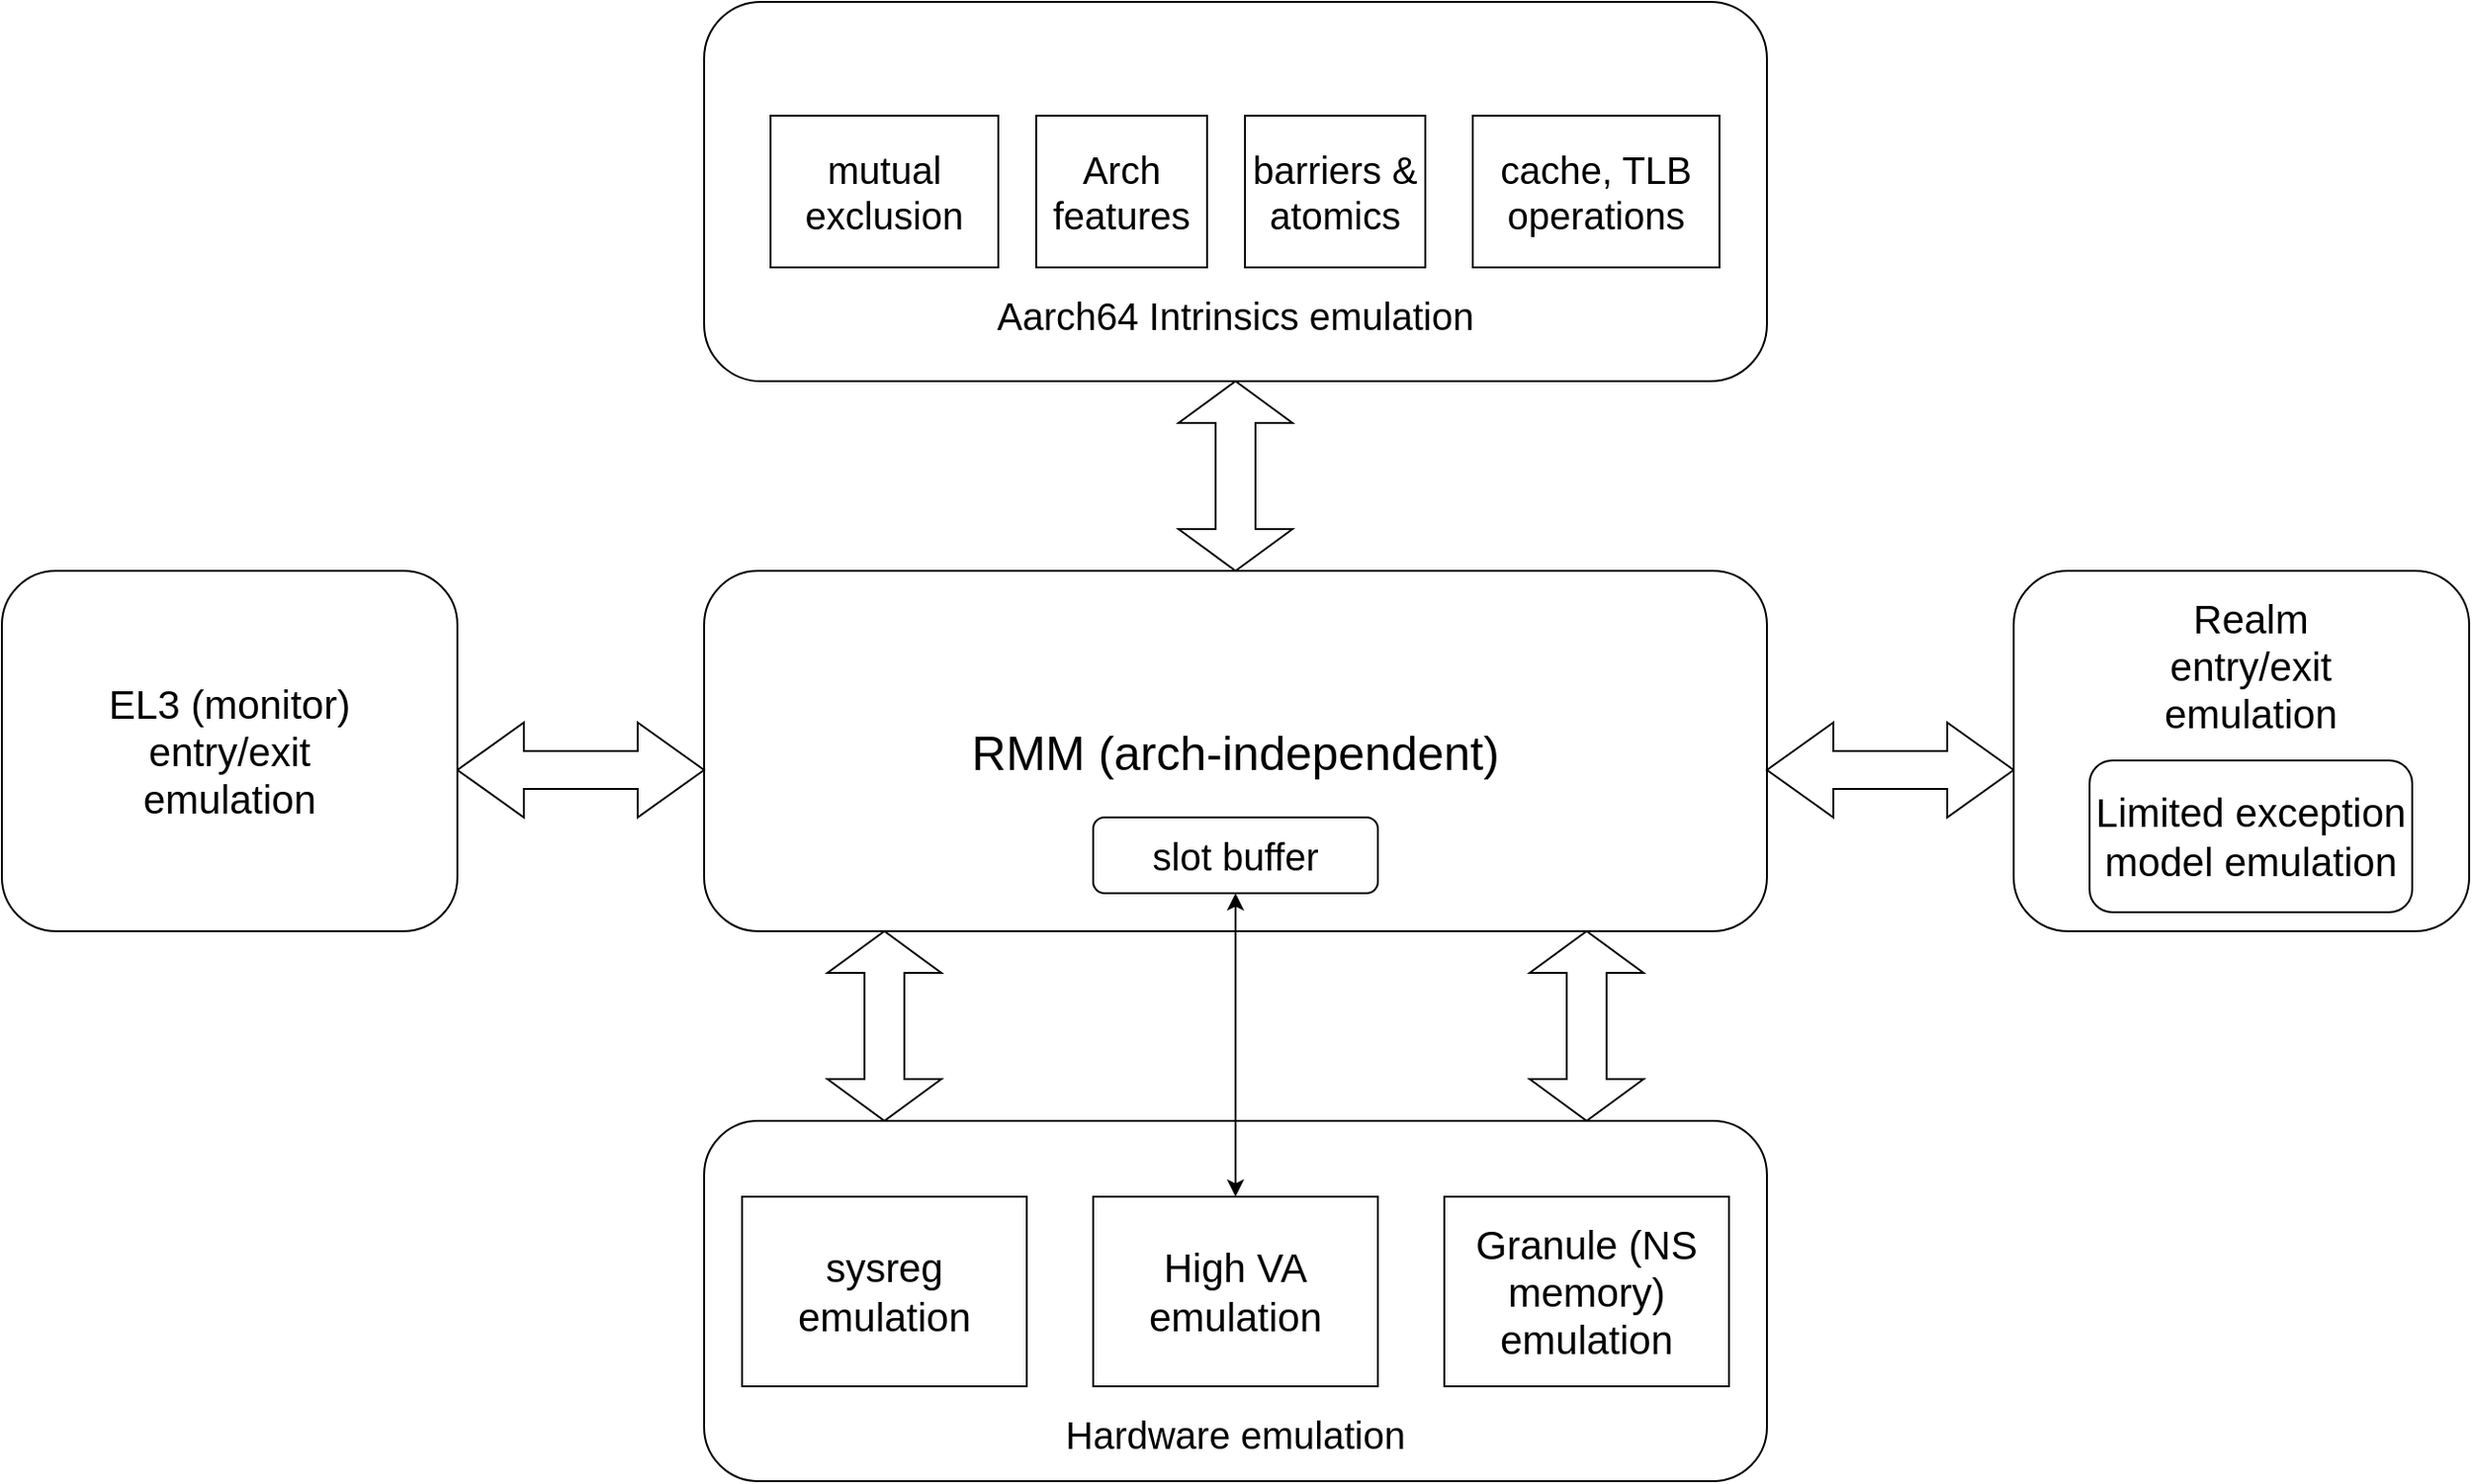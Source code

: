 <mxfile version="20.8.23" type="github">
  <diagram name="第 1 页" id="_ft1_ogU57z6ifeGg3HV">
    <mxGraphModel dx="973" dy="989" grid="1" gridSize="10" guides="1" tooltips="1" connect="1" arrows="1" fold="1" page="0" pageScale="1" pageWidth="2339" pageHeight="3300" math="0" shadow="0">
      <root>
        <mxCell id="0" />
        <mxCell id="1" parent="0" />
        <mxCell id="WEMd-4f8y04v5PAI4ZZ1-1" value="&lt;font style=&quot;font-size: 25px;&quot;&gt;RMM (arch-independent)&lt;/font&gt;" style="rounded=1;whiteSpace=wrap;html=1;" vertex="1" parent="1">
          <mxGeometry x="500" y="200" width="560" height="190" as="geometry" />
        </mxCell>
        <mxCell id="WEMd-4f8y04v5PAI4ZZ1-2" value="slot buffer" style="rounded=1;whiteSpace=wrap;html=1;fontSize=20;" vertex="1" parent="1">
          <mxGeometry x="705" y="330" width="150" height="40" as="geometry" />
        </mxCell>
        <mxCell id="WEMd-4f8y04v5PAI4ZZ1-13" value="" style="html=1;shadow=0;dashed=0;align=center;verticalAlign=middle;shape=mxgraph.arrows2.twoWayArrow;dy=0.6;dx=35;fontSize=25;" vertex="1" parent="1">
          <mxGeometry x="1060" y="280" width="130" height="50" as="geometry" />
        </mxCell>
        <mxCell id="WEMd-4f8y04v5PAI4ZZ1-14" value="" style="group" vertex="1" connectable="0" parent="1">
          <mxGeometry x="1190" y="200" width="240" height="190" as="geometry" />
        </mxCell>
        <mxCell id="WEMd-4f8y04v5PAI4ZZ1-10" value="" style="rounded=1;whiteSpace=wrap;html=1;fontSize=21;" vertex="1" parent="WEMd-4f8y04v5PAI4ZZ1-14">
          <mxGeometry width="240" height="190" as="geometry" />
        </mxCell>
        <mxCell id="WEMd-4f8y04v5PAI4ZZ1-11" value="Limited exception model emulation" style="rounded=1;whiteSpace=wrap;html=1;fontSize=21;" vertex="1" parent="WEMd-4f8y04v5PAI4ZZ1-14">
          <mxGeometry x="40" y="100" width="170" height="80" as="geometry" />
        </mxCell>
        <mxCell id="WEMd-4f8y04v5PAI4ZZ1-12" value="Realm entry/exit emulation" style="text;html=1;strokeColor=none;fillColor=none;align=center;verticalAlign=middle;whiteSpace=wrap;rounded=0;fontSize=21;" vertex="1" parent="WEMd-4f8y04v5PAI4ZZ1-14">
          <mxGeometry x="65" y="10" width="120" height="80" as="geometry" />
        </mxCell>
        <mxCell id="WEMd-4f8y04v5PAI4ZZ1-16" value="" style="html=1;shadow=0;dashed=0;align=center;verticalAlign=middle;shape=mxgraph.arrows2.twoWayArrow;dy=0.6;dx=35;fontSize=25;" vertex="1" parent="1">
          <mxGeometry x="370" y="280" width="130" height="50" as="geometry" />
        </mxCell>
        <mxCell id="WEMd-4f8y04v5PAI4ZZ1-18" value="" style="rounded=1;whiteSpace=wrap;html=1;fontSize=21;" vertex="1" parent="1">
          <mxGeometry x="130" y="200" width="240" height="190" as="geometry" />
        </mxCell>
        <mxCell id="WEMd-4f8y04v5PAI4ZZ1-20" value="EL3 (monitor) entry/exit emulation" style="text;html=1;strokeColor=none;fillColor=none;align=center;verticalAlign=middle;whiteSpace=wrap;rounded=0;fontSize=21;" vertex="1" parent="1">
          <mxGeometry x="175" y="255" width="150" height="80" as="geometry" />
        </mxCell>
        <mxCell id="WEMd-4f8y04v5PAI4ZZ1-23" value="" style="html=1;shadow=0;dashed=0;align=center;verticalAlign=middle;shape=mxgraph.arrows2.twoWayArrow;dy=0.65;dx=22;fontSize=25;rotation=90;" vertex="1" parent="1">
          <mxGeometry x="545" y="410" width="100" height="60" as="geometry" />
        </mxCell>
        <mxCell id="WEMd-4f8y04v5PAI4ZZ1-25" value="" style="group" vertex="1" connectable="0" parent="1">
          <mxGeometry x="500" y="490" width="560" height="190" as="geometry" />
        </mxCell>
        <mxCell id="WEMd-4f8y04v5PAI4ZZ1-3" value="" style="rounded=1;whiteSpace=wrap;html=1;" vertex="1" parent="WEMd-4f8y04v5PAI4ZZ1-25">
          <mxGeometry width="560" height="190" as="geometry" />
        </mxCell>
        <mxCell id="WEMd-4f8y04v5PAI4ZZ1-4" value="Hardware emulation" style="text;html=1;strokeColor=none;fillColor=none;align=center;verticalAlign=middle;whiteSpace=wrap;rounded=0;fontSize=20;" vertex="1" parent="WEMd-4f8y04v5PAI4ZZ1-25">
          <mxGeometry x="150" y="150" width="260" height="30" as="geometry" />
        </mxCell>
        <mxCell id="WEMd-4f8y04v5PAI4ZZ1-6" value="&lt;font style=&quot;font-size: 21px;&quot;&gt;sysreg emulation&lt;/font&gt;" style="rounded=0;whiteSpace=wrap;html=1;fontSize=20;" vertex="1" parent="WEMd-4f8y04v5PAI4ZZ1-25">
          <mxGeometry x="20" y="40" width="150" height="100" as="geometry" />
        </mxCell>
        <mxCell id="WEMd-4f8y04v5PAI4ZZ1-7" value="&lt;font style=&quot;font-size: 21px;&quot;&gt;High VA emulation&lt;/font&gt;" style="rounded=0;whiteSpace=wrap;html=1;fontSize=20;" vertex="1" parent="WEMd-4f8y04v5PAI4ZZ1-25">
          <mxGeometry x="205" y="40" width="150" height="100" as="geometry" />
        </mxCell>
        <mxCell id="WEMd-4f8y04v5PAI4ZZ1-8" value="&lt;font style=&quot;font-size: 21px;&quot;&gt;Granule (NS memory) emulation&lt;/font&gt;" style="rounded=0;whiteSpace=wrap;html=1;fontSize=20;" vertex="1" parent="WEMd-4f8y04v5PAI4ZZ1-25">
          <mxGeometry x="390" y="40" width="150" height="100" as="geometry" />
        </mxCell>
        <mxCell id="WEMd-4f8y04v5PAI4ZZ1-26" style="edgeStyle=orthogonalEdgeStyle;rounded=0;orthogonalLoop=1;jettySize=auto;html=1;exitX=0.5;exitY=0;exitDx=0;exitDy=0;entryX=0.5;entryY=1;entryDx=0;entryDy=0;fontSize=25;startArrow=classic;startFill=1;" edge="1" parent="1" source="WEMd-4f8y04v5PAI4ZZ1-7" target="WEMd-4f8y04v5PAI4ZZ1-2">
          <mxGeometry relative="1" as="geometry" />
        </mxCell>
        <mxCell id="WEMd-4f8y04v5PAI4ZZ1-27" value="" style="html=1;shadow=0;dashed=0;align=center;verticalAlign=middle;shape=mxgraph.arrows2.twoWayArrow;dy=0.65;dx=22;fontSize=25;rotation=90;" vertex="1" parent="1">
          <mxGeometry x="915" y="410" width="100" height="60" as="geometry" />
        </mxCell>
        <mxCell id="WEMd-4f8y04v5PAI4ZZ1-40" value="" style="html=1;shadow=0;dashed=0;align=center;verticalAlign=middle;shape=mxgraph.arrows2.twoWayArrow;dy=0.65;dx=22;fontSize=25;rotation=90;" vertex="1" parent="1">
          <mxGeometry x="730" y="120" width="100" height="60" as="geometry" />
        </mxCell>
        <mxCell id="WEMd-4f8y04v5PAI4ZZ1-30" value="" style="rounded=1;whiteSpace=wrap;html=1;fontSize=25;" vertex="1" parent="1">
          <mxGeometry x="500" y="-100" width="560" height="200" as="geometry" />
        </mxCell>
        <mxCell id="WEMd-4f8y04v5PAI4ZZ1-31" value="Aarch64 Intrinsics emulation" style="text;html=1;strokeColor=none;fillColor=none;align=center;verticalAlign=middle;whiteSpace=wrap;rounded=0;fontSize=20;" vertex="1" parent="1">
          <mxGeometry x="650" y="50" width="260" height="30" as="geometry" />
        </mxCell>
        <mxCell id="WEMd-4f8y04v5PAI4ZZ1-43" value="" style="group" vertex="1" connectable="0" parent="1">
          <mxGeometry x="535" y="-40" width="500" height="80" as="geometry" />
        </mxCell>
        <mxCell id="WEMd-4f8y04v5PAI4ZZ1-33" value="&lt;font style=&quot;font-size: 20px;&quot;&gt;mutual exclusion&lt;/font&gt;" style="rounded=0;whiteSpace=wrap;html=1;fontSize=20;" vertex="1" parent="WEMd-4f8y04v5PAI4ZZ1-43">
          <mxGeometry width="120" height="80" as="geometry" />
        </mxCell>
        <mxCell id="WEMd-4f8y04v5PAI4ZZ1-34" value="&lt;font style=&quot;font-size: 20px;&quot;&gt;Arch features&lt;/font&gt;" style="rounded=0;whiteSpace=wrap;html=1;fontSize=20;" vertex="1" parent="WEMd-4f8y04v5PAI4ZZ1-43">
          <mxGeometry x="140" width="90" height="80" as="geometry" />
        </mxCell>
        <mxCell id="WEMd-4f8y04v5PAI4ZZ1-35" value="&lt;font style=&quot;font-size: 20px;&quot;&gt;barriers &amp;amp; atomics&lt;/font&gt;" style="rounded=0;whiteSpace=wrap;html=1;fontSize=20;" vertex="1" parent="WEMd-4f8y04v5PAI4ZZ1-43">
          <mxGeometry x="250" width="95" height="80" as="geometry" />
        </mxCell>
        <mxCell id="WEMd-4f8y04v5PAI4ZZ1-36" value="&lt;font style=&quot;font-size: 20px;&quot;&gt;cache, TLB operations&lt;/font&gt;" style="rounded=0;whiteSpace=wrap;html=1;fontSize=20;" vertex="1" parent="WEMd-4f8y04v5PAI4ZZ1-43">
          <mxGeometry x="370" width="130" height="80" as="geometry" />
        </mxCell>
      </root>
    </mxGraphModel>
  </diagram>
</mxfile>
